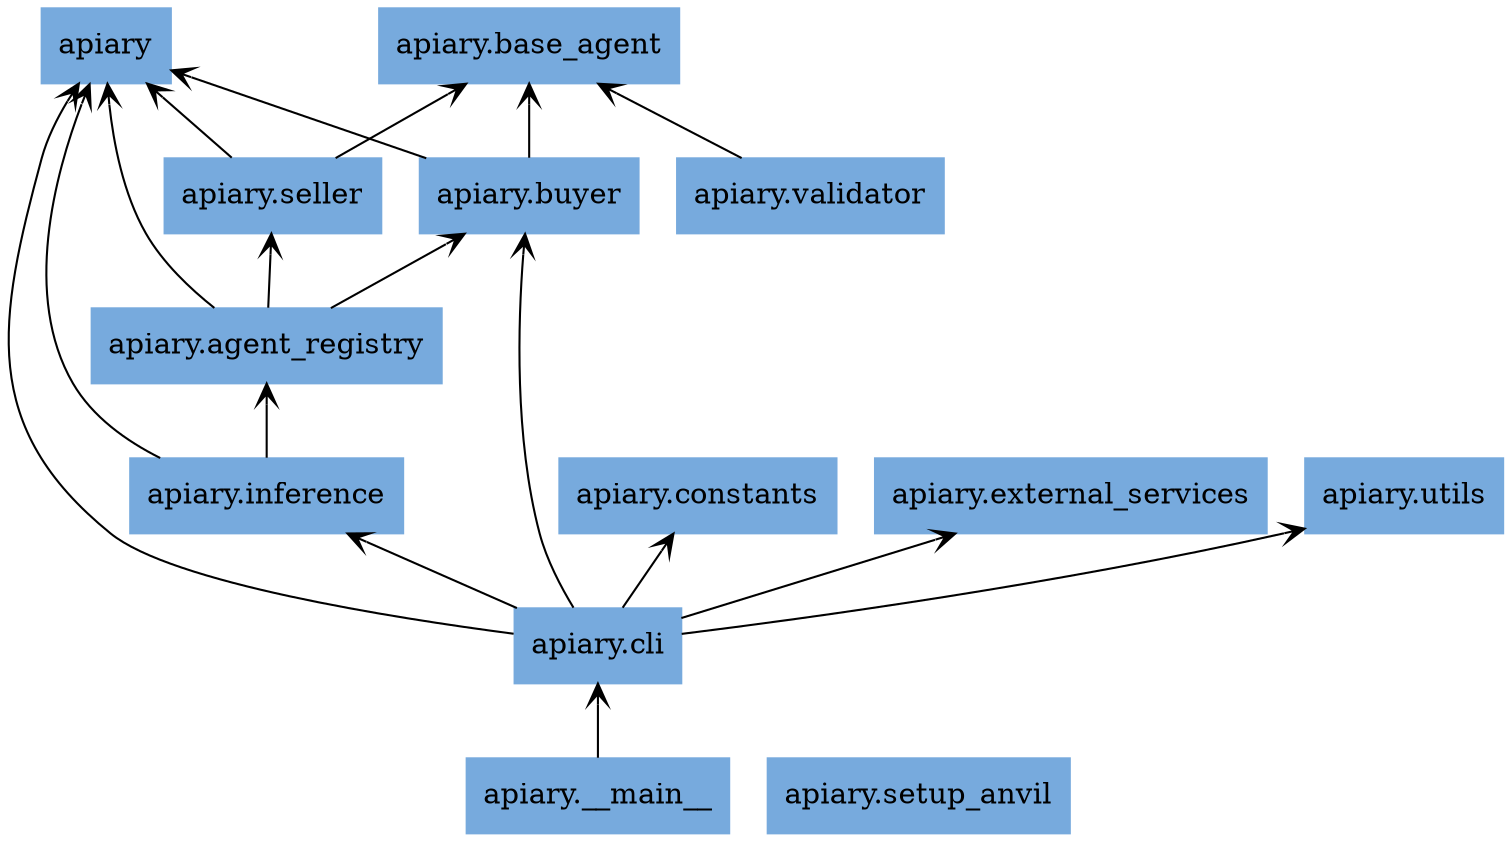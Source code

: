 digraph "packages_apiary" {
rankdir=BT
charset="utf-8"
"apiary" [color="#77AADD", label=<apiary>, shape="box", style="filled"];
"apiary.__main__" [color="#77AADD", label=<apiary.__main__>, shape="box", style="filled"];
"apiary.agent_registry" [color="#77AADD", label=<apiary.agent_registry>, shape="box", style="filled"];
"apiary.base_agent" [color="#77AADD", label=<apiary.base_agent>, shape="box", style="filled"];
"apiary.buyer" [color="#77AADD", label=<apiary.buyer>, shape="box", style="filled"];
"apiary.cli" [color="#77AADD", label=<apiary.cli>, shape="box", style="filled"];
"apiary.constants" [color="#77AADD", label=<apiary.constants>, shape="box", style="filled"];
"apiary.external_services" [color="#77AADD", label=<apiary.external_services>, shape="box", style="filled"];
"apiary.inference" [color="#77AADD", label=<apiary.inference>, shape="box", style="filled"];
"apiary.seller" [color="#77AADD", label=<apiary.seller>, shape="box", style="filled"];
"apiary.setup_anvil" [color="#77AADD", label=<apiary.setup_anvil>, shape="box", style="filled"];
"apiary.utils" [color="#77AADD", label=<apiary.utils>, shape="box", style="filled"];
"apiary.validator" [color="#77AADD", label=<apiary.validator>, shape="box", style="filled"];
"apiary.__main__" -> "apiary.cli" [arrowhead="open", arrowtail="none"];
"apiary.agent_registry" -> "apiary" [arrowhead="open", arrowtail="none"];
"apiary.agent_registry" -> "apiary.buyer" [arrowhead="open", arrowtail="none"];
"apiary.agent_registry" -> "apiary.seller" [arrowhead="open", arrowtail="none"];
"apiary.buyer" -> "apiary" [arrowhead="open", arrowtail="none"];
"apiary.buyer" -> "apiary.base_agent" [arrowhead="open", arrowtail="none"];
"apiary.cli" -> "apiary" [arrowhead="open", arrowtail="none"];
"apiary.cli" -> "apiary.buyer" [arrowhead="open", arrowtail="none"];
"apiary.cli" -> "apiary.constants" [arrowhead="open", arrowtail="none"];
"apiary.cli" -> "apiary.external_services" [arrowhead="open", arrowtail="none"];
"apiary.cli" -> "apiary.inference" [arrowhead="open", arrowtail="none"];
"apiary.cli" -> "apiary.utils" [arrowhead="open", arrowtail="none"];
"apiary.inference" -> "apiary" [arrowhead="open", arrowtail="none"];
"apiary.inference" -> "apiary.agent_registry" [arrowhead="open", arrowtail="none"];
"apiary.seller" -> "apiary" [arrowhead="open", arrowtail="none"];
"apiary.seller" -> "apiary.base_agent" [arrowhead="open", arrowtail="none"];
"apiary.validator" -> "apiary.base_agent" [arrowhead="open", arrowtail="none"];
}
